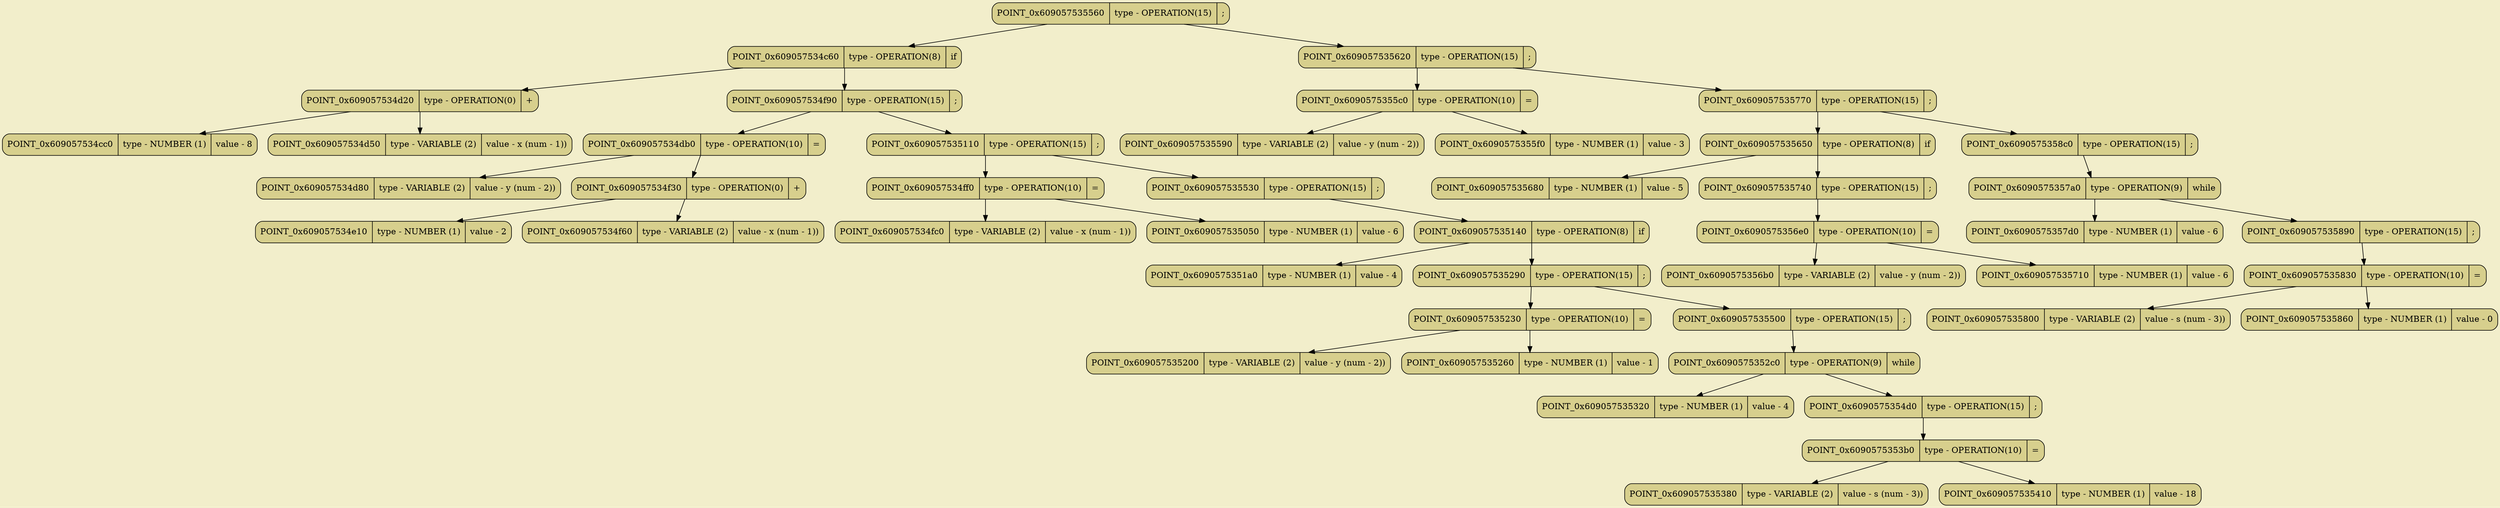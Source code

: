 digraph
{
bgcolor="#F2EECB";
rankdir = TB;
POINT_0x609057535560[shape=Mrecord, label = "POINT_0x609057535560 | type - OPERATION(15) | ;", style="filled",fillcolor="#D7CF8D"]
POINT_0x609057534c60[shape=Mrecord, label = "POINT_0x609057534c60 | type - OPERATION(8) | if", style="filled",fillcolor="#D7CF8D"]
POINT_0x609057534d20[shape=Mrecord, label = "POINT_0x609057534d20 | type - OPERATION(0) | +", style="filled",fillcolor="#D7CF8D"]
POINT_0x609057534cc0[shape=Mrecord, label = "POINT_0x609057534cc0 | type - NUMBER (1) | value - 8", style="filled",fillcolor="#D7CF8D"]
POINT_0x609057534d50[shape=Mrecord, label = "POINT_0x609057534d50 | type - VARIABLE (2) | value - x (num - 1))", style="filled",fillcolor="#D7CF8D"]
POINT_0x609057534f90[shape=Mrecord, label = "POINT_0x609057534f90 | type - OPERATION(15) | ;", style="filled",fillcolor="#D7CF8D"]
POINT_0x609057534db0[shape=Mrecord, label = "POINT_0x609057534db0 | type - OPERATION(10) | =", style="filled",fillcolor="#D7CF8D"]
POINT_0x609057534d80[shape=Mrecord, label = "POINT_0x609057534d80 | type - VARIABLE (2) | value - y (num - 2))", style="filled",fillcolor="#D7CF8D"]
POINT_0x609057534f30[shape=Mrecord, label = "POINT_0x609057534f30 | type - OPERATION(0) | +", style="filled",fillcolor="#D7CF8D"]
POINT_0x609057534e10[shape=Mrecord, label = "POINT_0x609057534e10 | type - NUMBER (1) | value - 2", style="filled",fillcolor="#D7CF8D"]
POINT_0x609057534f60[shape=Mrecord, label = "POINT_0x609057534f60 | type - VARIABLE (2) | value - x (num - 1))", style="filled",fillcolor="#D7CF8D"]
POINT_0x609057535110[shape=Mrecord, label = "POINT_0x609057535110 | type - OPERATION(15) | ;", style="filled",fillcolor="#D7CF8D"]
POINT_0x609057534ff0[shape=Mrecord, label = "POINT_0x609057534ff0 | type - OPERATION(10) | =", style="filled",fillcolor="#D7CF8D"]
POINT_0x609057534fc0[shape=Mrecord, label = "POINT_0x609057534fc0 | type - VARIABLE (2) | value - x (num - 1))", style="filled",fillcolor="#D7CF8D"]
POINT_0x609057535050[shape=Mrecord, label = "POINT_0x609057535050 | type - NUMBER (1) | value - 6", style="filled",fillcolor="#D7CF8D"]
POINT_0x609057535530[shape=Mrecord, label = "POINT_0x609057535530 | type - OPERATION(15) | ;", style="filled",fillcolor="#D7CF8D"]
POINT_0x609057535140[shape=Mrecord, label = "POINT_0x609057535140 | type - OPERATION(8) | if", style="filled",fillcolor="#D7CF8D"]
POINT_0x6090575351a0[shape=Mrecord, label = "POINT_0x6090575351a0 | type - NUMBER (1) | value - 4", style="filled",fillcolor="#D7CF8D"]
POINT_0x609057535290[shape=Mrecord, label = "POINT_0x609057535290 | type - OPERATION(15) | ;", style="filled",fillcolor="#D7CF8D"]
POINT_0x609057535230[shape=Mrecord, label = "POINT_0x609057535230 | type - OPERATION(10) | =", style="filled",fillcolor="#D7CF8D"]
POINT_0x609057535200[shape=Mrecord, label = "POINT_0x609057535200 | type - VARIABLE (2) | value - y (num - 2))", style="filled",fillcolor="#D7CF8D"]
POINT_0x609057535260[shape=Mrecord, label = "POINT_0x609057535260 | type - NUMBER (1) | value - 1", style="filled",fillcolor="#D7CF8D"]
POINT_0x609057535500[shape=Mrecord, label = "POINT_0x609057535500 | type - OPERATION(15) | ;", style="filled",fillcolor="#D7CF8D"]
POINT_0x6090575352c0[shape=Mrecord, label = "POINT_0x6090575352c0 | type - OPERATION(9) | while", style="filled",fillcolor="#D7CF8D"]
POINT_0x609057535320[shape=Mrecord, label = "POINT_0x609057535320 | type - NUMBER (1) | value - 4", style="filled",fillcolor="#D7CF8D"]
POINT_0x6090575354d0[shape=Mrecord, label = "POINT_0x6090575354d0 | type - OPERATION(15) | ;", style="filled",fillcolor="#D7CF8D"]
POINT_0x6090575353b0[shape=Mrecord, label = "POINT_0x6090575353b0 | type - OPERATION(10) | =", style="filled",fillcolor="#D7CF8D"]
POINT_0x609057535380[shape=Mrecord, label = "POINT_0x609057535380 | type - VARIABLE (2) | value - s (num - 3))", style="filled",fillcolor="#D7CF8D"]
POINT_0x609057535410[shape=Mrecord, label = "POINT_0x609057535410 | type - NUMBER (1) | value - 18", style="filled",fillcolor="#D7CF8D"]
POINT_0x609057535620[shape=Mrecord, label = "POINT_0x609057535620 | type - OPERATION(15) | ;", style="filled",fillcolor="#D7CF8D"]
POINT_0x6090575355c0[shape=Mrecord, label = "POINT_0x6090575355c0 | type - OPERATION(10) | =", style="filled",fillcolor="#D7CF8D"]
POINT_0x609057535590[shape=Mrecord, label = "POINT_0x609057535590 | type - VARIABLE (2) | value - y (num - 2))", style="filled",fillcolor="#D7CF8D"]
POINT_0x6090575355f0[shape=Mrecord, label = "POINT_0x6090575355f0 | type - NUMBER (1) | value - 3", style="filled",fillcolor="#D7CF8D"]
POINT_0x609057535770[shape=Mrecord, label = "POINT_0x609057535770 | type - OPERATION(15) | ;", style="filled",fillcolor="#D7CF8D"]
POINT_0x609057535650[shape=Mrecord, label = "POINT_0x609057535650 | type - OPERATION(8) | if", style="filled",fillcolor="#D7CF8D"]
POINT_0x609057535680[shape=Mrecord, label = "POINT_0x609057535680 | type - NUMBER (1) | value - 5", style="filled",fillcolor="#D7CF8D"]
POINT_0x609057535740[shape=Mrecord, label = "POINT_0x609057535740 | type - OPERATION(15) | ;", style="filled",fillcolor="#D7CF8D"]
POINT_0x6090575356e0[shape=Mrecord, label = "POINT_0x6090575356e0 | type - OPERATION(10) | =", style="filled",fillcolor="#D7CF8D"]
POINT_0x6090575356b0[shape=Mrecord, label = "POINT_0x6090575356b0 | type - VARIABLE (2) | value - y (num - 2))", style="filled",fillcolor="#D7CF8D"]
POINT_0x609057535710[shape=Mrecord, label = "POINT_0x609057535710 | type - NUMBER (1) | value - 6", style="filled",fillcolor="#D7CF8D"]
POINT_0x6090575358c0[shape=Mrecord, label = "POINT_0x6090575358c0 | type - OPERATION(15) | ;", style="filled",fillcolor="#D7CF8D"]
POINT_0x6090575357a0[shape=Mrecord, label = "POINT_0x6090575357a0 | type - OPERATION(9) | while", style="filled",fillcolor="#D7CF8D"]
POINT_0x6090575357d0[shape=Mrecord, label = "POINT_0x6090575357d0 | type - NUMBER (1) | value - 6", style="filled",fillcolor="#D7CF8D"]
POINT_0x609057535890[shape=Mrecord, label = "POINT_0x609057535890 | type - OPERATION(15) | ;", style="filled",fillcolor="#D7CF8D"]
POINT_0x609057535830[shape=Mrecord, label = "POINT_0x609057535830 | type - OPERATION(10) | =", style="filled",fillcolor="#D7CF8D"]
POINT_0x609057535800[shape=Mrecord, label = "POINT_0x609057535800 | type - VARIABLE (2) | value - s (num - 3))", style="filled",fillcolor="#D7CF8D"]
POINT_0x609057535860[shape=Mrecord, label = "POINT_0x609057535860 | type - NUMBER (1) | value - 0", style="filled",fillcolor="#D7CF8D"]
POINT_0x609057535560 -> POINT_0x609057534c60
POINT_0x609057535560 -> POINT_0x609057535620
POINT_0x609057534c60 -> POINT_0x609057534d20
POINT_0x609057534c60 -> POINT_0x609057534f90
POINT_0x609057534d20 -> POINT_0x609057534cc0
POINT_0x609057534d20 -> POINT_0x609057534d50
POINT_0x609057534f90 -> POINT_0x609057534db0
POINT_0x609057534f90 -> POINT_0x609057535110
POINT_0x609057534db0 -> POINT_0x609057534d80
POINT_0x609057534db0 -> POINT_0x609057534f30
POINT_0x609057534f30 -> POINT_0x609057534e10
POINT_0x609057534f30 -> POINT_0x609057534f60
POINT_0x609057535110 -> POINT_0x609057534ff0
POINT_0x609057535110 -> POINT_0x609057535530
POINT_0x609057534ff0 -> POINT_0x609057534fc0
POINT_0x609057534ff0 -> POINT_0x609057535050
POINT_0x609057535530 -> POINT_0x609057535140
POINT_0x609057535140 -> POINT_0x6090575351a0
POINT_0x609057535140 -> POINT_0x609057535290
POINT_0x609057535290 -> POINT_0x609057535230
POINT_0x609057535290 -> POINT_0x609057535500
POINT_0x609057535230 -> POINT_0x609057535200
POINT_0x609057535230 -> POINT_0x609057535260
POINT_0x609057535500 -> POINT_0x6090575352c0
POINT_0x6090575352c0 -> POINT_0x609057535320
POINT_0x6090575352c0 -> POINT_0x6090575354d0
POINT_0x6090575354d0 -> POINT_0x6090575353b0
POINT_0x6090575353b0 -> POINT_0x609057535380
POINT_0x6090575353b0 -> POINT_0x609057535410
POINT_0x609057535620 -> POINT_0x6090575355c0
POINT_0x609057535620 -> POINT_0x609057535770
POINT_0x6090575355c0 -> POINT_0x609057535590
POINT_0x6090575355c0 -> POINT_0x6090575355f0
POINT_0x609057535770 -> POINT_0x609057535650
POINT_0x609057535770 -> POINT_0x6090575358c0
POINT_0x609057535650 -> POINT_0x609057535680
POINT_0x609057535650 -> POINT_0x609057535740
POINT_0x609057535740 -> POINT_0x6090575356e0
POINT_0x6090575356e0 -> POINT_0x6090575356b0
POINT_0x6090575356e0 -> POINT_0x609057535710
POINT_0x6090575358c0 -> POINT_0x6090575357a0
POINT_0x6090575357a0 -> POINT_0x6090575357d0
POINT_0x6090575357a0 -> POINT_0x609057535890
POINT_0x609057535890 -> POINT_0x609057535830
POINT_0x609057535830 -> POINT_0x609057535800
POINT_0x609057535830 -> POINT_0x609057535860
}
